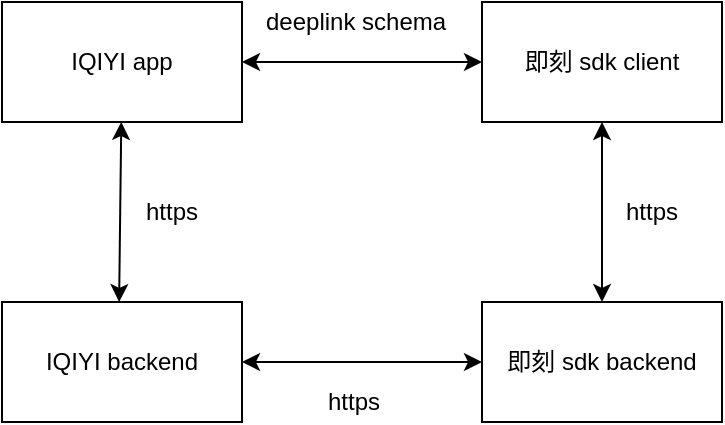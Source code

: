 <mxfile version="12.2.6" type="github" pages="1"><diagram id="j1-LDET8rls20Wv6w2DN" name="第 1 页"><mxGraphModel dx="932" dy="538" grid="1" gridSize="10" guides="1" tooltips="1" connect="1" arrows="1" fold="1" page="1" pageScale="1" pageWidth="850" pageHeight="1100" math="0" shadow="0"><root><mxCell id="0"/><mxCell id="1" parent="0"/><mxCell id="XV7DSlUvxJ5dJSPVZ6ex-1" value="IQIYI app" style="rounded=0;whiteSpace=wrap;html=1;" vertex="1" parent="1"><mxGeometry x="130" y="90" width="120" height="60" as="geometry"/></mxCell><mxCell id="XV7DSlUvxJ5dJSPVZ6ex-2" value="IQIYI backend" style="rounded=0;whiteSpace=wrap;html=1;" vertex="1" parent="1"><mxGeometry x="130" y="240" width="120" height="60" as="geometry"/></mxCell><mxCell id="XV7DSlUvxJ5dJSPVZ6ex-3" value="即刻 sdk client" style="rounded=0;whiteSpace=wrap;html=1;" vertex="1" parent="1"><mxGeometry x="370" y="90" width="120" height="60" as="geometry"/></mxCell><mxCell id="XV7DSlUvxJ5dJSPVZ6ex-4" value="即刻 sdk backend" style="rounded=0;whiteSpace=wrap;html=1;" vertex="1" parent="1"><mxGeometry x="370" y="240" width="120" height="60" as="geometry"/></mxCell><mxCell id="XV7DSlUvxJ5dJSPVZ6ex-7" value="" style="endArrow=classic;startArrow=classic;html=1;entryX=0.488;entryY=0;entryDx=0;entryDy=0;entryPerimeter=0;" edge="1" parent="1" source="XV7DSlUvxJ5dJSPVZ6ex-1" target="XV7DSlUvxJ5dJSPVZ6ex-2"><mxGeometry width="50" height="50" relative="1" as="geometry"><mxPoint x="130" y="370" as="sourcePoint"/><mxPoint x="180" y="320" as="targetPoint"/></mxGeometry></mxCell><mxCell id="XV7DSlUvxJ5dJSPVZ6ex-8" value="https" style="text;html=1;resizable=0;points=[];autosize=1;align=left;verticalAlign=top;spacingTop=-4;" vertex="1" parent="1"><mxGeometry x="200" y="185" width="40" height="20" as="geometry"/></mxCell><mxCell id="XV7DSlUvxJ5dJSPVZ6ex-9" value="" style="endArrow=classic;startArrow=classic;html=1;exitX=1;exitY=0.5;exitDx=0;exitDy=0;entryX=0;entryY=0.5;entryDx=0;entryDy=0;" edge="1" parent="1" source="XV7DSlUvxJ5dJSPVZ6ex-1" target="XV7DSlUvxJ5dJSPVZ6ex-3"><mxGeometry width="50" height="50" relative="1" as="geometry"><mxPoint x="130" y="370" as="sourcePoint"/><mxPoint x="180" y="320" as="targetPoint"/></mxGeometry></mxCell><mxCell id="XV7DSlUvxJ5dJSPVZ6ex-10" value="deeplink schema" style="text;html=1;resizable=0;points=[];autosize=1;align=left;verticalAlign=top;spacingTop=-4;" vertex="1" parent="1"><mxGeometry x="260" y="90" width="110" height="20" as="geometry"/></mxCell><mxCell id="XV7DSlUvxJ5dJSPVZ6ex-11" value="" style="endArrow=classic;startArrow=classic;html=1;exitX=0.5;exitY=1;exitDx=0;exitDy=0;entryX=0.5;entryY=0;entryDx=0;entryDy=0;" edge="1" parent="1" source="XV7DSlUvxJ5dJSPVZ6ex-3" target="XV7DSlUvxJ5dJSPVZ6ex-4"><mxGeometry width="50" height="50" relative="1" as="geometry"><mxPoint x="130" y="370" as="sourcePoint"/><mxPoint x="190" y="320" as="targetPoint"/></mxGeometry></mxCell><mxCell id="XV7DSlUvxJ5dJSPVZ6ex-12" value="https&lt;br&gt;" style="text;html=1;resizable=0;points=[];autosize=1;align=left;verticalAlign=top;spacingTop=-4;" vertex="1" parent="1"><mxGeometry x="440" y="185" width="40" height="20" as="geometry"/></mxCell><mxCell id="XV7DSlUvxJ5dJSPVZ6ex-13" value="" style="endArrow=classic;startArrow=classic;html=1;exitX=0;exitY=0.5;exitDx=0;exitDy=0;entryX=1;entryY=0.5;entryDx=0;entryDy=0;" edge="1" parent="1" source="XV7DSlUvxJ5dJSPVZ6ex-4" target="XV7DSlUvxJ5dJSPVZ6ex-2"><mxGeometry width="50" height="50" relative="1" as="geometry"><mxPoint x="130" y="370" as="sourcePoint"/><mxPoint x="180" y="320" as="targetPoint"/></mxGeometry></mxCell><mxCell id="XV7DSlUvxJ5dJSPVZ6ex-14" value="https&lt;br&gt;" style="text;html=1;resizable=0;points=[];autosize=1;align=left;verticalAlign=top;spacingTop=-4;" vertex="1" parent="1"><mxGeometry x="291" y="280" width="40" height="20" as="geometry"/></mxCell></root></mxGraphModel></diagram></mxfile>